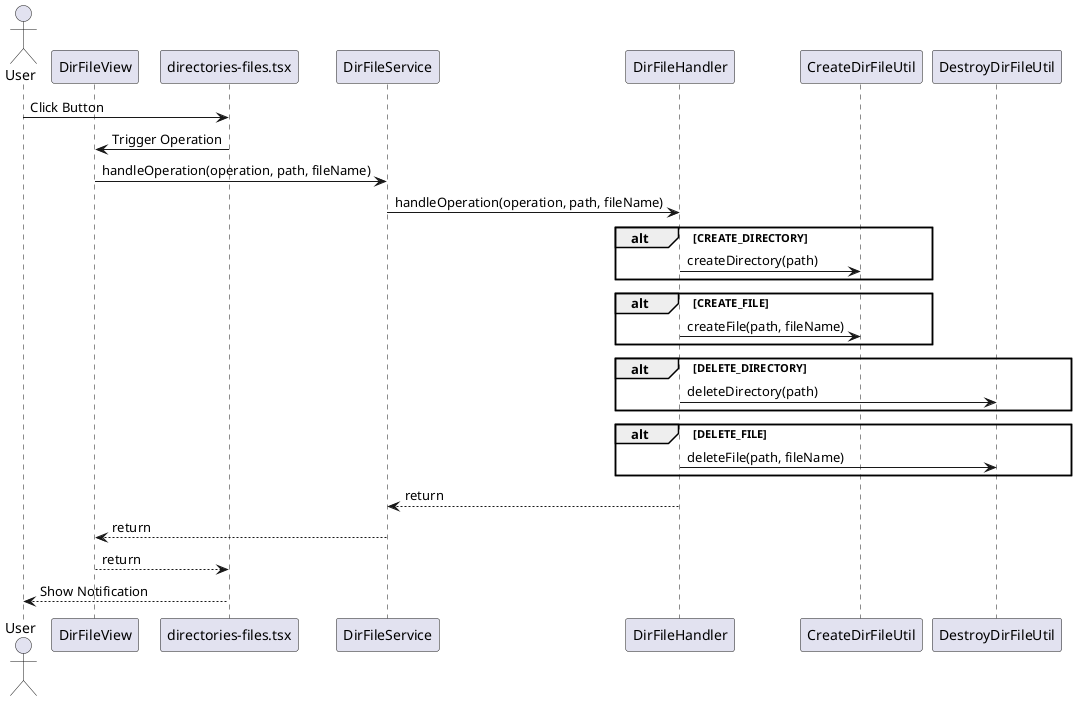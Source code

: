 @startuml

actor User

participant "DirFileView" as DirFileView
participant "directories-files.tsx" as DirectoriesFiles
participant "DirFileService" as DirFileService
participant "DirFileHandler" as DirFileHandler
participant "CreateDirFileUtil" as CreateDirFileUtil
participant "DestroyDirFileUtil" as DestroyDirFileUtil

User -> DirectoriesFiles: Click Button
DirectoriesFiles -> DirFileView: Trigger Operation
DirFileView -> DirFileService: handleOperation(operation, path, fileName)
DirFileService -> DirFileHandler: handleOperation(operation, path, fileName)

alt CREATE_DIRECTORY
    DirFileHandler -> CreateDirFileUtil: createDirectory(path)
end

alt CREATE_FILE
    DirFileHandler -> CreateDirFileUtil: createFile(path, fileName)
end

alt DELETE_DIRECTORY
    DirFileHandler -> DestroyDirFileUtil: deleteDirectory(path)
end

alt DELETE_FILE
    DirFileHandler -> DestroyDirFileUtil: deleteFile(path, fileName)
end

DirFileHandler --> DirFileService: return
DirFileService --> DirFileView: return
DirFileView --> DirectoriesFiles: return
DirectoriesFiles --> User: Show Notification

@enduml
